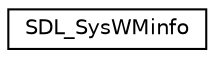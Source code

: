 digraph "Graphical Class Hierarchy"
{
  edge [fontname="Helvetica",fontsize="10",labelfontname="Helvetica",labelfontsize="10"];
  node [fontname="Helvetica",fontsize="10",shape=record];
  rankdir="LR";
  Node1 [label="SDL_SysWMinfo",height=0.2,width=0.4,color="black", fillcolor="white", style="filled",URL="$struct_s_d_l___sys_w_minfo.html"];
}
